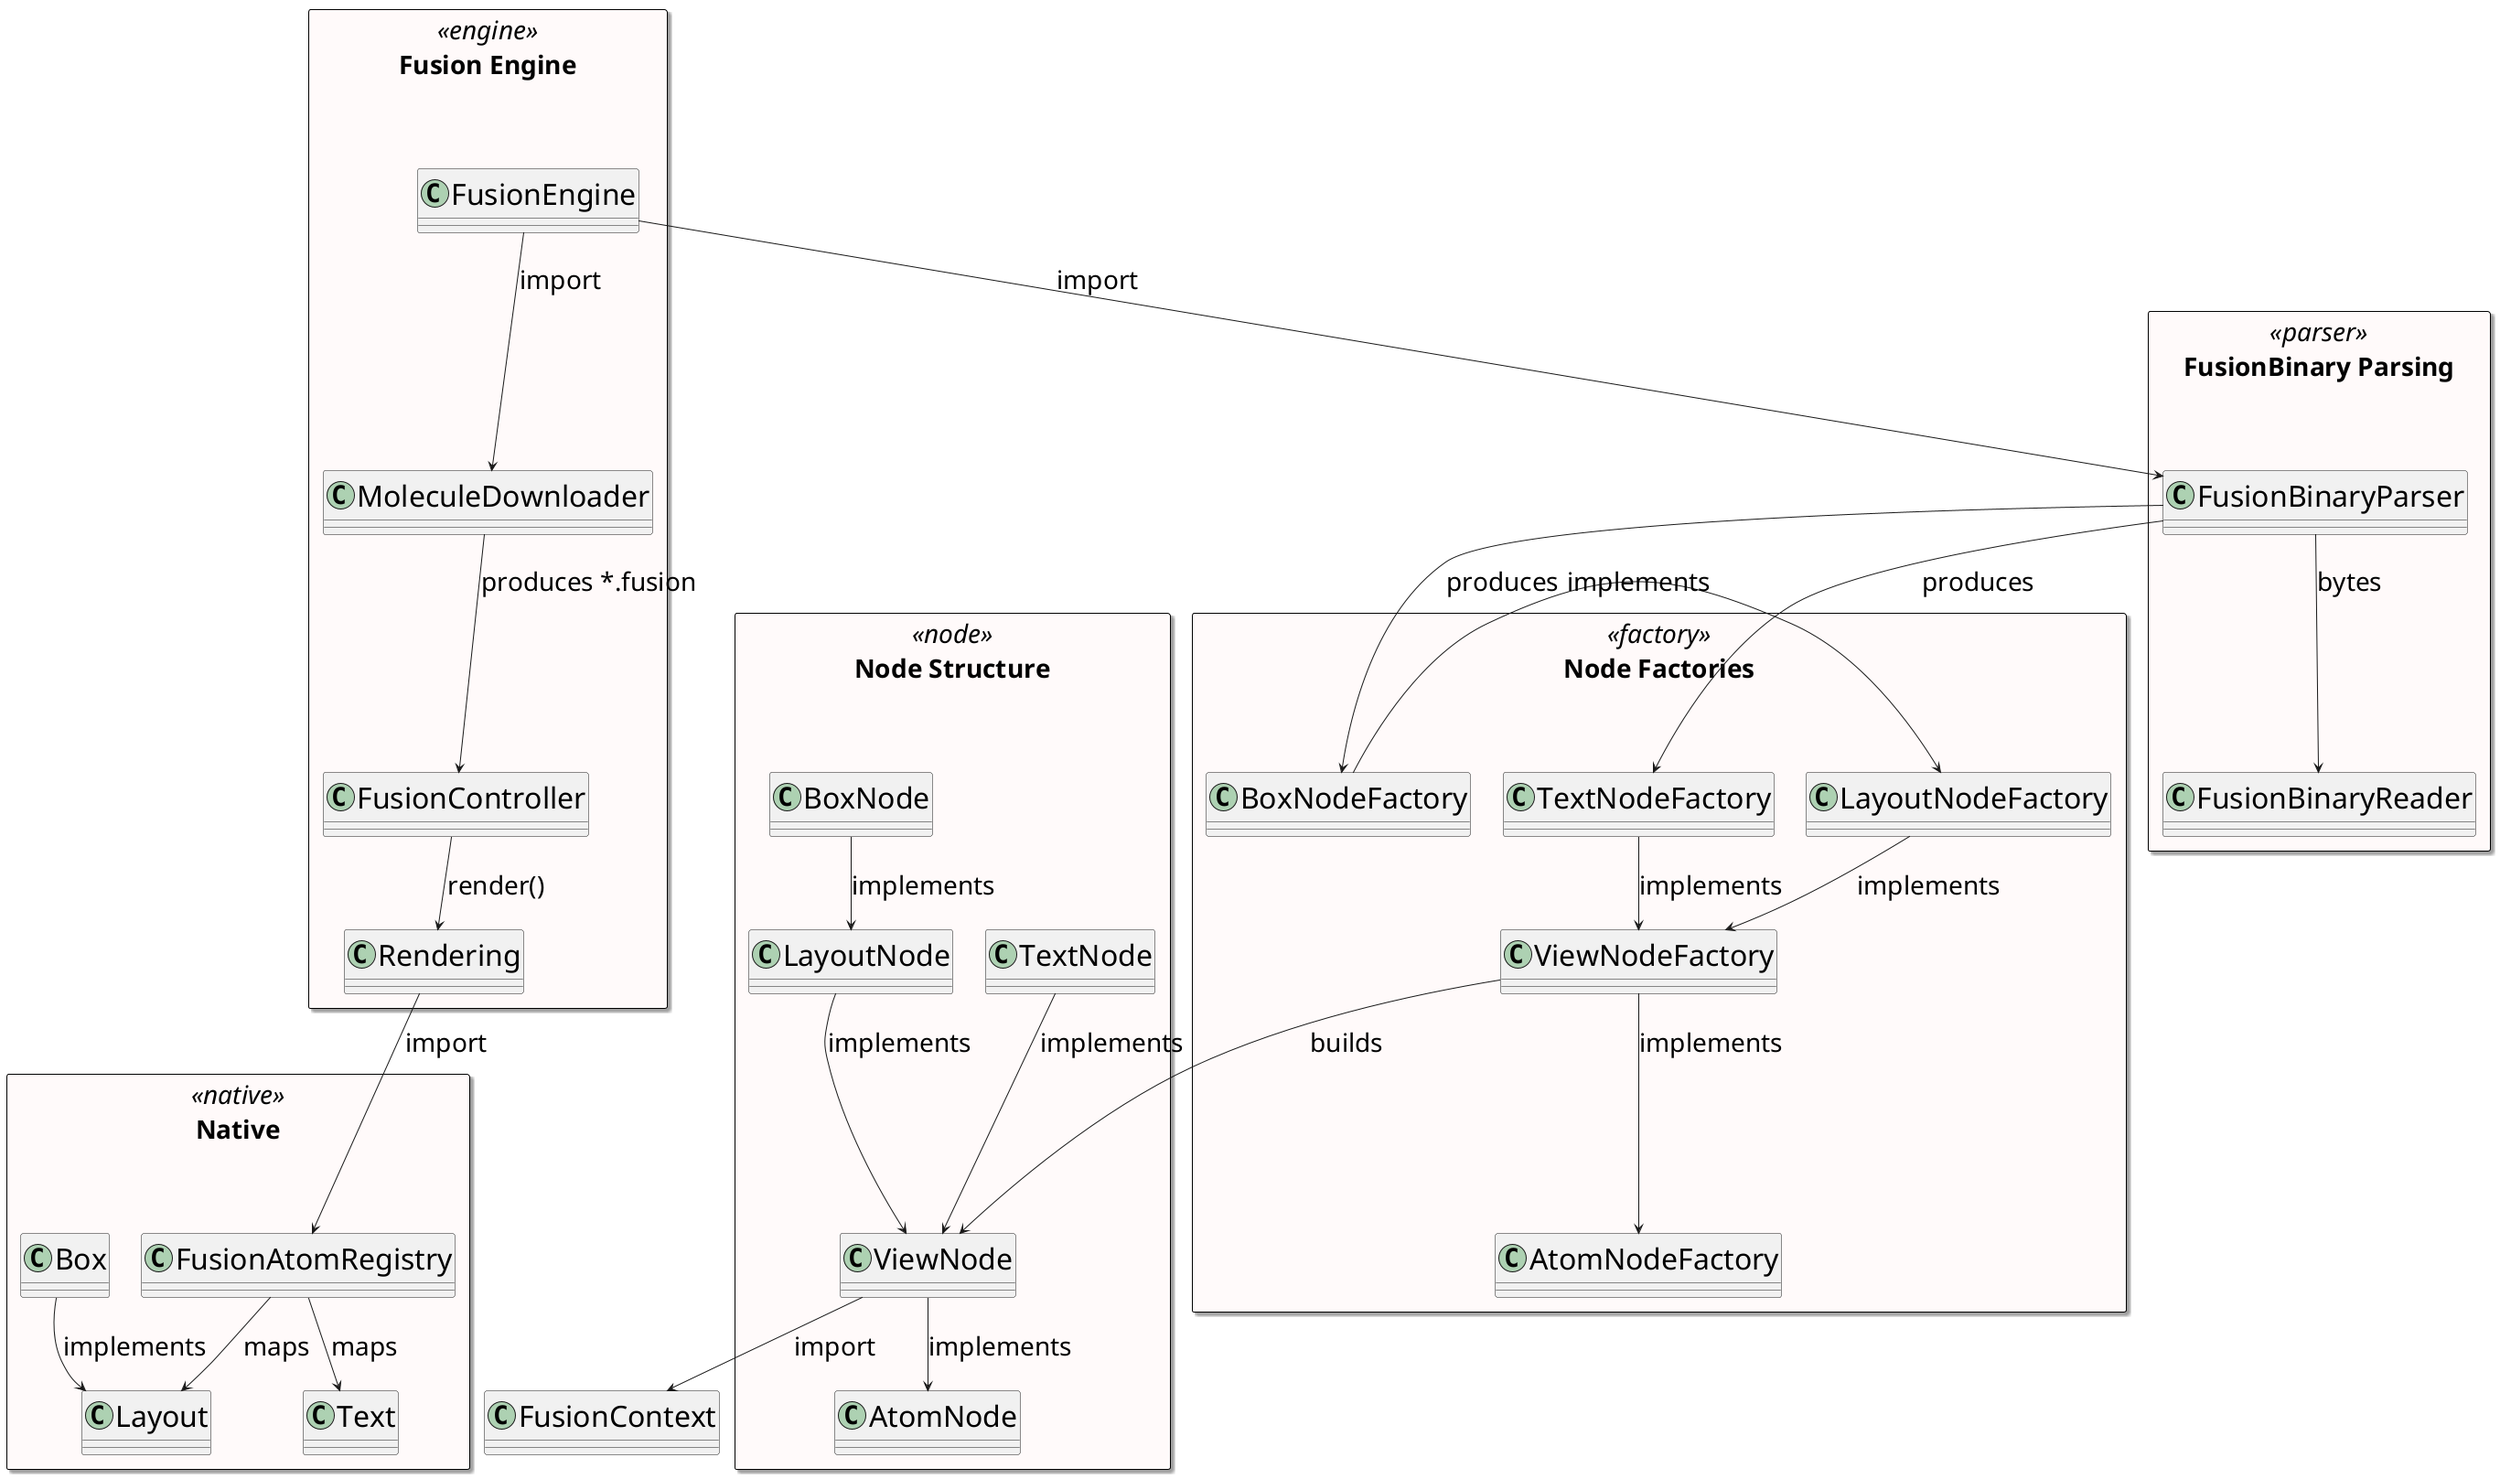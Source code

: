 @startuml

skinparam defaultFontName Arial
skinparam defaultFontSize 28
skinparam classFontSize 32

skinparam rectangle {
    BackgroundColor Snow
    BorderColor Black
    Shadowing true
}

skinparam class {
    BackgroundColor<<factory>> YellowGreen
    BackgroundColor<<node>> PaleGreen
    BackgroundColor<<parser>> Orange
    BackgroundColor<<engine>> LightBlue
    BackgroundColor<<registry>> LightYellow
}

rectangle "FusionBinary Parsing" as Parsing <<parser>> {
    class FusionBinaryParser
    class FusionBinaryReader
}

rectangle "Node Factories" as Factories <<factory>> {
    class TextNodeFactory
    class BoxNodeFactory
    class LayoutNodeFactory
    class ViewNodeFactory
    class AtomNodeFactory
}

rectangle "Node Structure" as Nodes <<node>> {
    class TextNode
    class BoxNode
    class LayoutNode
    class ViewNode
    class AtomNode
}

rectangle "Fusion Engine" as Engine <<engine>> {
    class FusionEngine
    class MoleculeDownloader
    class FusionController
    class Rendering
}

rectangle "Native" as Native <<native>> {
    class FusionAtomRegistry
    class Layout
    class Text
    class Box
}

class FusionContext

' Connections
FusionBinaryParser --> FusionBinaryReader : "bytes"
FusionBinaryParser --> TextNodeFactory : "produces"
FusionBinaryParser --> BoxNodeFactory : "produces"
BoxNodeFactory -right-> LayoutNodeFactory : "implements"
LayoutNodeFactory --> ViewNodeFactory : "implements"
TextNodeFactory --> ViewNodeFactory : "implements"
ViewNodeFactory --> AtomNodeFactory : "implements"
ViewNodeFactory --> ViewNode : "builds"
BoxNode --> LayoutNode : "implements"
LayoutNode --> ViewNode : "implements"
TextNode --> ViewNode : "implements"
ViewNode --> FusionContext : "import"
ViewNode --> AtomNode : "implements"

FusionEngine --> FusionBinaryParser : "import"
FusionEngine --> MoleculeDownloader : "import"
MoleculeDownloader --> FusionController : "produces *.fusion"
FusionController --> Rendering : "render()"
Rendering --> FusionAtomRegistry : "import"
FusionAtomRegistry --> Layout : "maps"
FusionAtomRegistry --> Text : "maps"
Box --> Layout : "implements"

@enduml
